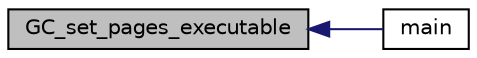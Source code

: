digraph "GC_set_pages_executable"
{
  edge [fontname="Helvetica",fontsize="10",labelfontname="Helvetica",labelfontsize="10"];
  node [fontname="Helvetica",fontsize="10",shape=record];
  rankdir="LR";
  Node3598 [label="GC_set_pages_executable",height=0.2,width=0.4,color="black", fillcolor="grey75", style="filled", fontcolor="black"];
  Node3598 -> Node3599 [dir="back",color="midnightblue",fontsize="10",style="solid",fontname="Helvetica"];
  Node3599 [label="main",height=0.2,width=0.4,color="black", fillcolor="white", style="filled",URL="$d4/d12/3rd_party_2gc_2tests_2test_8c.html#a840291bc02cba5474a4cb46a9b9566fe"];
}
